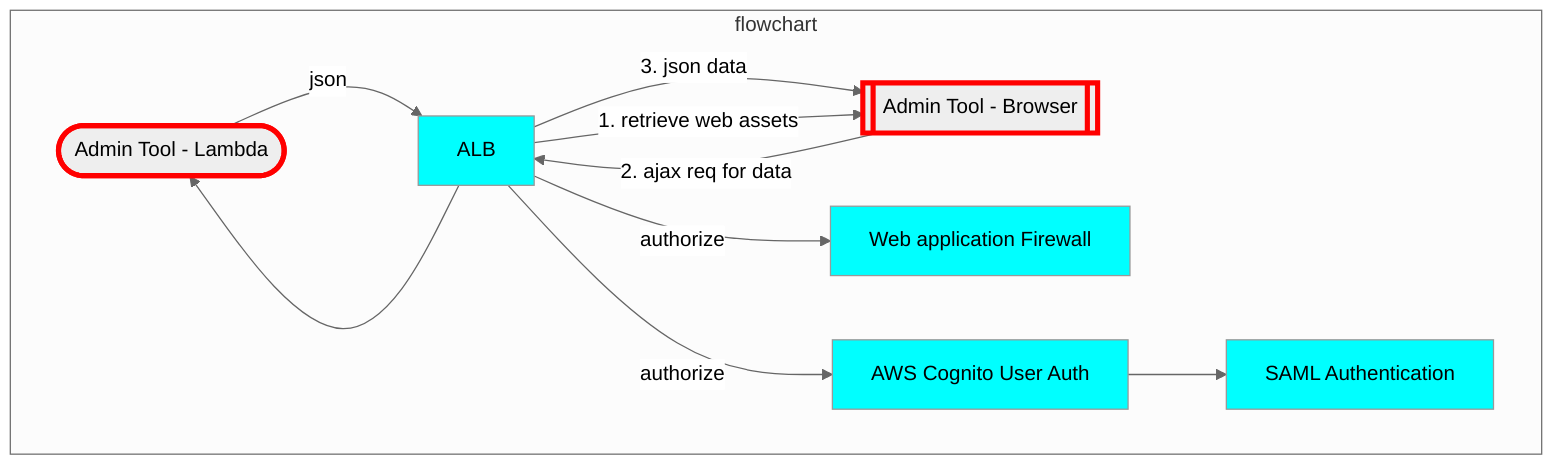 %%{init: {'theme': 'neutral', 'securityLevel': 'loose', 'themeVariables': {'fontFamily': 'arial'}}}%%
graph TD
  ADMIN([Admin Tool - Lambda])
  click ADMIN href "https://github.com/CDLUC3/mrt-admin-lambda" "source code"
  ADMINWEB[[Admin Tool - Browser]]
  click ADMINWEB href "https://github.com/CDLUC3/mrt-admin-lambda" "source code"
  WAF[Web application Firewall]
  COG[AWS Cognito User Auth]
  SAML[SAML Authentication]

  subgraph flowchart
    ALB --> ADMIN
    ADMIN --> |json| ALB
    ADMINWEB --> |2. ajax req for data| ALB
    ALB --> |3. json data| ADMINWEB
    ALB --> |1. retrieve web assets|ADMINWEB
    ALB --> |authorize| WAF
    ALB --> |authorize| COG
    COG --> SAML
  end
  style ADMIN stroke:red,stroke-width:4px
  style ADMINWEB stroke:red,stroke-width:4px
  style ALB fill:cyan
  style WAF fill:cyan
  style COG fill:cyan
  style SAML fill:cyan